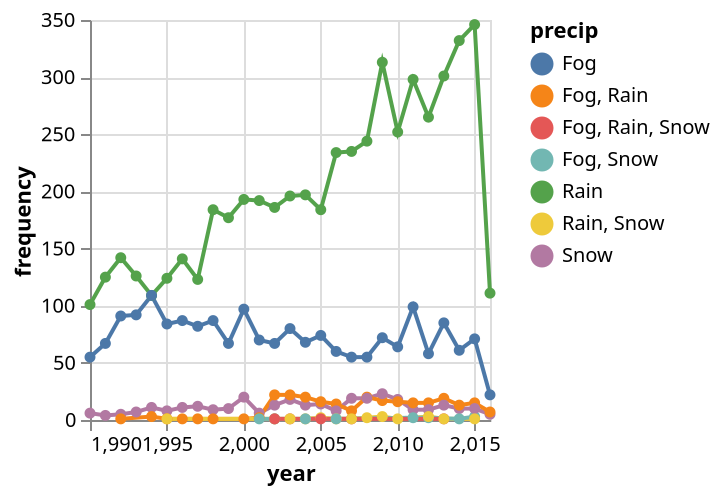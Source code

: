 {
  "$schema": "https://vega.github.io/schema/vega-lite/v5.json",
  "description": "Stock prices of 5 Tech Companies over Time.",
  "data": {"values": [{"year":1990,"precip":"Fog","frequency":55},{"year":1990,"precip":"Rain","frequency":101},{"year":1990,"precip":"Snow","frequency":6},{"year":1991,"precip":"Rain","frequency":125},{"year":1991,"precip":"Fog","frequency":67},{"year":1991,"precip":"Snow","frequency":4},{"year":1992,"precip":"Rain","frequency":142},{"year":1992,"precip":"Fog","frequency":91},{"year":1992,"precip":"Snow","frequency":5},{"year":1992,"precip":"Fog, Rain","frequency":1},{"year":1993,"precip":"Fog","frequency":92},{"year":1993,"precip":"Rain","frequency":126},{"year":1993,"precip":"Snow","frequency":7},{"year":1994,"precip":"Rain","frequency":109},{"year":1994,"precip":"Snow","frequency":11},{"year":1994,"precip":"Fog","frequency":109},{"year":1994,"precip":"Fog, Rain","frequency":3},{"year":1995,"precip":"Fog","frequency":84},{"year":1995,"precip":"Rain","frequency":124},{"year":1995,"precip":"Snow","frequency":8},{"year":1995,"precip":"Fog, Rain","frequency":1},{"year":1995,"precip":"Rain, Snow","frequency":1},{"year":1996,"precip":"Fog","frequency":87},{"year":1996,"precip":"Rain","frequency":141},{"year":1996,"precip":"Snow","frequency":11},{"year":1996,"precip":"Fog, Rain","frequency":1},{"year":1997,"precip":"Rain","frequency":123},{"year":1997,"precip":"Fog","frequency":82},{"year":1997,"precip":"Snow","frequency":12},{"year":1997,"precip":"Fog, Rain","frequency":1},{"year":1998,"precip":"Fog","frequency":87},{"year":1998,"precip":"Rain","frequency":184},{"year":1998,"precip":"Snow","frequency":9},{"year":1998,"precip":"Fog, Rain","frequency":1},{"year":1999,"precip":"Rain","frequency":177},{"year":1999,"precip":"Fog","frequency":67},{"year":1999,"precip":"Snow","frequency":10},{"year":2000,"precip":"Fog","frequency":97},{"year":2000,"precip":"Rain","frequency":193},{"year":2000,"precip":"Snow","frequency":20},{"year":2000,"precip":"Fog, Rain","frequency":1},{"year":2001,"precip":"Rain","frequency":192},{"year":2001,"precip":"Snow","frequency":6},{"year":2001,"precip":"Fog","frequency":70},{"year":2001,"precip":"Fog, Rain","frequency":2},{"year":2001,"precip":"Fog, Snow","frequency":1},{"year":2002,"precip":"Rain","frequency":186},{"year":2002,"precip":"Fog","frequency":67},{"year":2002,"precip":"Snow","frequency":13},{"year":2002,"precip":"Fog, Rain","frequency":22},{"year":2002,"precip":"Rain, Snow","frequency":1},{"year":2002,"precip":"Fog, Snow","frequency":1},{"year":2002,"precip":"Fog, Rain, Snow","frequency":1},{"year":2003,"precip":"Rain","frequency":196},{"year":2003,"precip":"Snow","frequency":18},{"year":2003,"precip":"Fog, Rain","frequency":22},{"year":2003,"precip":"Fog, Rain, Snow","frequency":1},{"year":2003,"precip":"Fog","frequency":80},{"year":2003,"precip":"Rain, Snow","frequency":1},{"year":2004,"precip":"Rain","frequency":197},{"year":2004,"precip":"Fog","frequency":68},{"year":2004,"precip":"Snow","frequency":13},{"year":2004,"precip":"Rain, Snow","frequency":1},{"year":2004,"precip":"Fog, Rain","frequency":20},{"year":2004,"precip":"Fog, Snow","frequency":1},{"year":2005,"precip":"Fog","frequency":74},{"year":2005,"precip":"Rain","frequency":184},{"year":2005,"precip":"Snow","frequency":14},{"year":2005,"precip":"Fog, Rain","frequency":16},{"year":2005,"precip":"Rain, Snow","frequency":2},{"year":2005,"precip":"Fog, Rain, Snow","frequency":1},{"year":2006,"precip":"Rain","frequency":234},{"year":2006,"precip":"Fog","frequency":60},{"year":2006,"precip":"Fog, Rain","frequency":14},{"year":2006,"precip":"Snow","frequency":8},{"year":2006,"precip":"Rain, Snow","frequency":1},{"year":2006,"precip":"Fog, Snow","frequency":1},{"year":2007,"precip":"Rain","frequency":235},{"year":2007,"precip":"Fog","frequency":55},{"year":2007,"precip":"Snow","frequency":19},{"year":2007,"precip":"Fog, Rain, Snow","frequency":1},{"year":2007,"precip":"Fog, Rain","frequency":8},{"year":2007,"precip":"Rain, Snow","frequency":1},{"year":2008,"precip":"Fog","frequency":55},{"year":2008,"precip":"Fog, Rain","frequency":20},{"year":2008,"precip":"Rain","frequency":244},{"year":2008,"precip":"Snow","frequency":19},{"year":2008,"precip":"Rain, Snow","frequency":2},{"year":2009,"precip":"Fog","frequency":72},{"year":2009,"precip":"Rain","frequency":313},{"year":2009,"precip":"Fog, Rain","frequency":17},{"year":2009,"precip":"Snow","frequency":23},{"year":2009,"precip":"Rain, Snow","frequency":3},{"year":2010,"precip":"Fog","frequency":64},{"year":2010,"precip":"Rain","frequency":252},{"year":2010,"precip":"Snow","frequency":18},{"year":2010,"precip":"Fog, Rain","frequency":16},{"year":2010,"precip":"Rain, Snow","frequency":1},{"year":2011,"precip":"Fog","frequency":99},{"year":2011,"precip":"Rain","frequency":298},{"year":2011,"precip":"Snow","frequency":9},{"year":2011,"precip":"Fog, Rain","frequency":15},{"year":2011,"precip":"Fog, Snow","frequency":2},{"year":2012,"precip":"Fog","frequency":58},{"year":2012,"precip":"Rain","frequency":265},{"year":2012,"precip":"Fog, Snow","frequency":2},{"year":2012,"precip":"Fog, Rain","frequency":15},{"year":2012,"precip":"Snow","frequency":9},{"year":2012,"precip":"Rain, Snow","frequency":3},{"year":2013,"precip":"Rain","frequency":301},{"year":2013,"precip":"Fog","frequency":85},{"year":2013,"precip":"Fog, Rain","frequency":19},{"year":2013,"precip":"Snow","frequency":13},{"year":2013,"precip":"Fog, Rain, Snow","frequency":1},{"year":2013,"precip":"Rain, Snow","frequency":1},{"year":2014,"precip":"Fog","frequency":61},{"year":2014,"precip":"Rain","frequency":332},{"year":2014,"precip":"Snow","frequency":10},{"year":2014,"precip":"Fog, Rain","frequency":13},{"year":2014,"precip":"Fog, Snow","frequency":1},{"year":2015,"precip":"Fog","frequency":71},{"year":2015,"precip":"Rain","frequency":346},{"year":2015,"precip":"Fog, Rain","frequency":15},{"year":2015,"precip":"Fog, Snow","frequency":3},{"year":2015,"precip":"Snow","frequency":10},{"year":2015,"precip":"Rain, Snow","frequency":1},{"year":2016,"precip":"Rain","frequency":111},{"year":2016,"precip":"Snow","frequency":5},{"year":2016,"precip":"Fog","frequency":22},{"year":2016,"precip":"Fog, Rain","frequency":7}]},
  "mark": {
    "type": "line",
    "point": true
  },
  "encoding": {
    "x": {"field": "year", "type": "quantitative"},
    "y": {"field": "frequency", "type": "quantitative"},
    "color": {"field": "precip", "type": "nominal"}
  }
}
